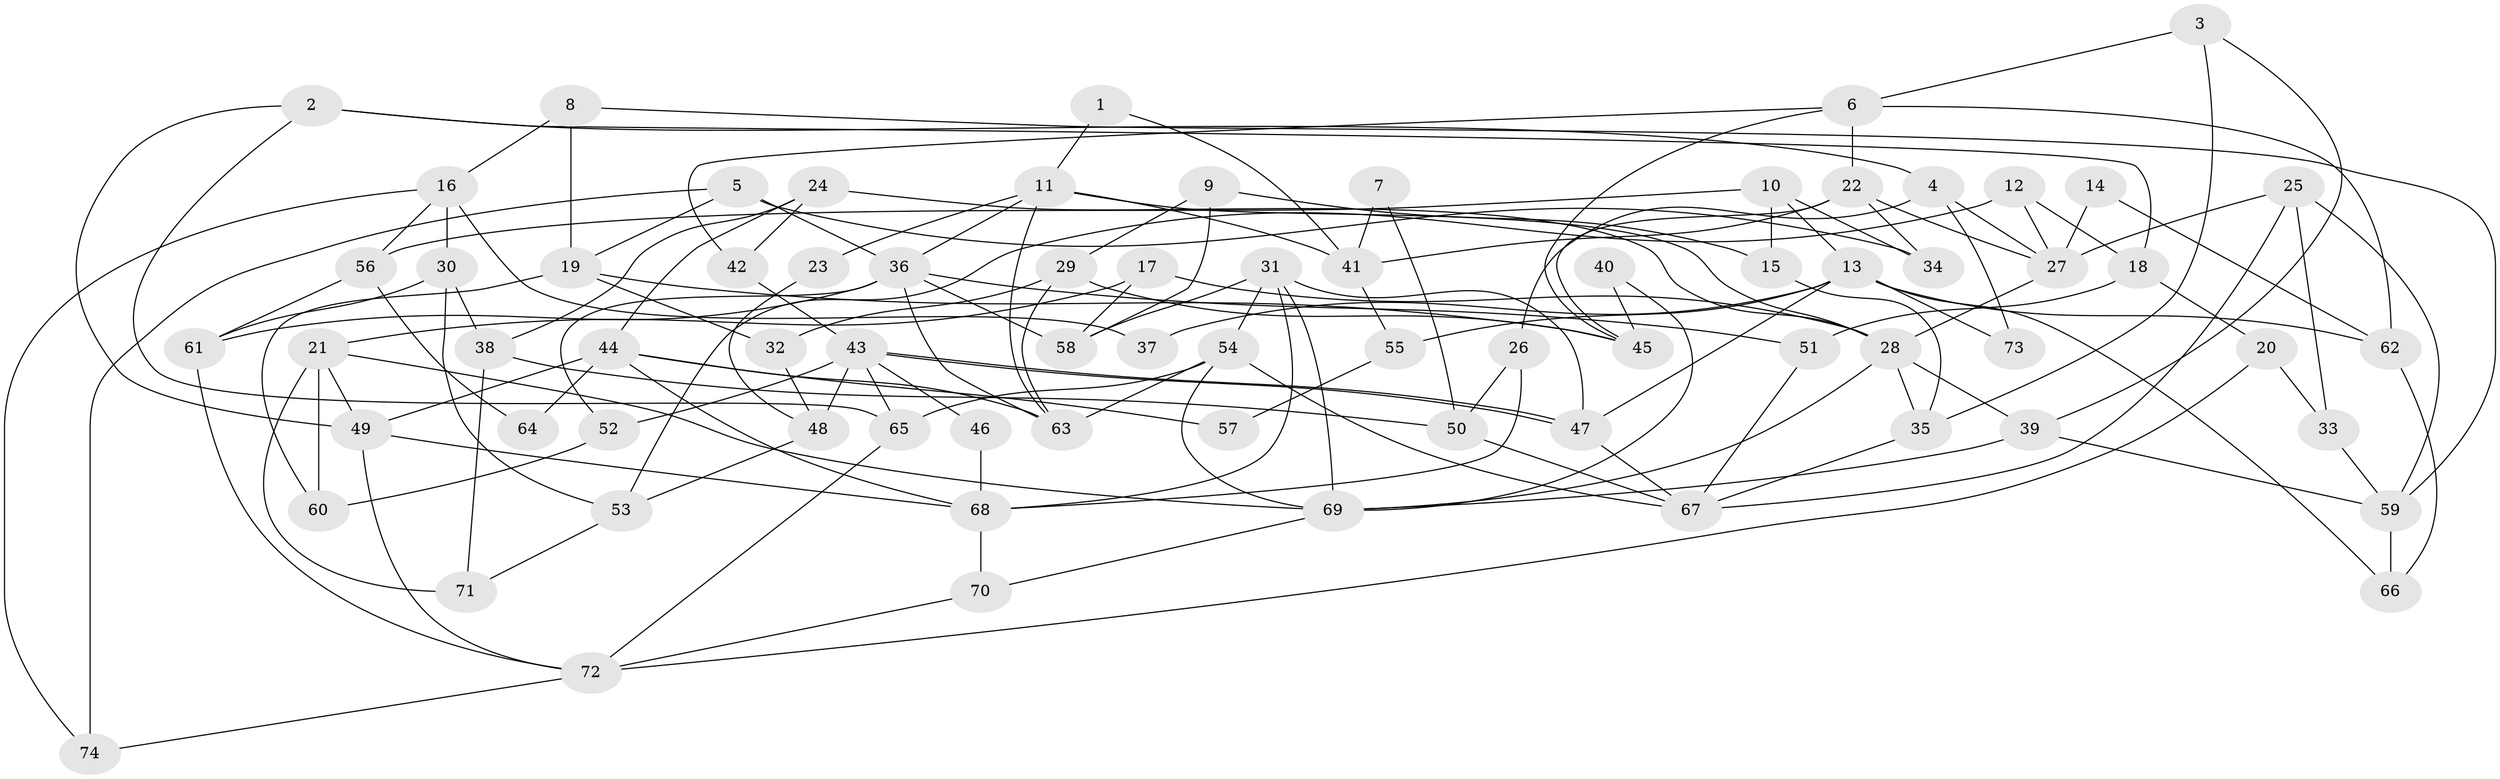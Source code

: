 // Generated by graph-tools (version 1.1) at 2025/36/03/09/25 02:36:08]
// undirected, 74 vertices, 148 edges
graph export_dot {
graph [start="1"]
  node [color=gray90,style=filled];
  1;
  2;
  3;
  4;
  5;
  6;
  7;
  8;
  9;
  10;
  11;
  12;
  13;
  14;
  15;
  16;
  17;
  18;
  19;
  20;
  21;
  22;
  23;
  24;
  25;
  26;
  27;
  28;
  29;
  30;
  31;
  32;
  33;
  34;
  35;
  36;
  37;
  38;
  39;
  40;
  41;
  42;
  43;
  44;
  45;
  46;
  47;
  48;
  49;
  50;
  51;
  52;
  53;
  54;
  55;
  56;
  57;
  58;
  59;
  60;
  61;
  62;
  63;
  64;
  65;
  66;
  67;
  68;
  69;
  70;
  71;
  72;
  73;
  74;
  1 -- 41;
  1 -- 11;
  2 -- 65;
  2 -- 49;
  2 -- 4;
  2 -- 18;
  3 -- 35;
  3 -- 39;
  3 -- 6;
  4 -- 27;
  4 -- 26;
  4 -- 73;
  5 -- 74;
  5 -- 36;
  5 -- 19;
  5 -- 34;
  6 -- 45;
  6 -- 22;
  6 -- 42;
  6 -- 62;
  7 -- 41;
  7 -- 50;
  8 -- 19;
  8 -- 16;
  8 -- 59;
  9 -- 58;
  9 -- 29;
  9 -- 15;
  10 -- 13;
  10 -- 15;
  10 -- 34;
  10 -- 56;
  11 -- 28;
  11 -- 63;
  11 -- 23;
  11 -- 36;
  11 -- 41;
  12 -- 27;
  12 -- 18;
  12 -- 53;
  13 -- 47;
  13 -- 66;
  13 -- 37;
  13 -- 55;
  13 -- 62;
  13 -- 73;
  14 -- 62;
  14 -- 27;
  15 -- 35;
  16 -- 30;
  16 -- 56;
  16 -- 37;
  16 -- 74;
  17 -- 28;
  17 -- 21;
  17 -- 58;
  18 -- 51;
  18 -- 20;
  19 -- 60;
  19 -- 32;
  19 -- 45;
  20 -- 33;
  20 -- 72;
  21 -- 49;
  21 -- 69;
  21 -- 60;
  21 -- 71;
  22 -- 34;
  22 -- 27;
  22 -- 41;
  22 -- 45;
  23 -- 48;
  24 -- 28;
  24 -- 44;
  24 -- 38;
  24 -- 42;
  25 -- 59;
  25 -- 67;
  25 -- 27;
  25 -- 33;
  26 -- 50;
  26 -- 68;
  27 -- 28;
  28 -- 69;
  28 -- 35;
  28 -- 39;
  29 -- 63;
  29 -- 45;
  29 -- 32;
  30 -- 53;
  30 -- 38;
  30 -- 61;
  31 -- 58;
  31 -- 54;
  31 -- 47;
  31 -- 68;
  31 -- 69;
  32 -- 48;
  33 -- 59;
  35 -- 67;
  36 -- 61;
  36 -- 51;
  36 -- 52;
  36 -- 58;
  36 -- 63;
  38 -- 71;
  38 -- 50;
  39 -- 69;
  39 -- 59;
  40 -- 45;
  40 -- 69;
  41 -- 55;
  42 -- 43;
  43 -- 47;
  43 -- 47;
  43 -- 46;
  43 -- 48;
  43 -- 52;
  43 -- 65;
  44 -- 68;
  44 -- 49;
  44 -- 57;
  44 -- 63;
  44 -- 64;
  46 -- 68;
  47 -- 67;
  48 -- 53;
  49 -- 68;
  49 -- 72;
  50 -- 67;
  51 -- 67;
  52 -- 60;
  53 -- 71;
  54 -- 63;
  54 -- 69;
  54 -- 65;
  54 -- 67;
  55 -- 57;
  56 -- 61;
  56 -- 64;
  59 -- 66;
  61 -- 72;
  62 -- 66;
  65 -- 72;
  68 -- 70;
  69 -- 70;
  70 -- 72;
  72 -- 74;
}

